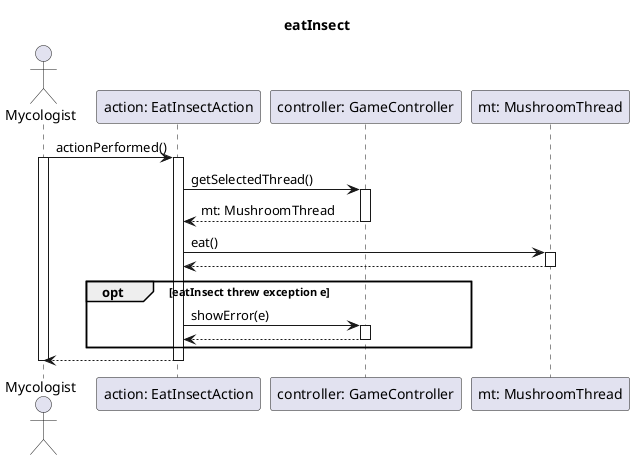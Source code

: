 @startuml eatInsectMVC

title eatInsect
actor "Mycologist" as mc
participant "action: EatInsectAction" as act
participant "controller: GameController" as ctr
participant "mt: MushroomThread" as mt

mc -> act: actionPerformed()
activate mc
activate act

act -> ctr: getSelectedThread()
activate ctr

act <-- ctr: mt: MushroomThread
deactivate ctr

act -> mt: eat()
activate mt

act <-- mt
deactivate mt

opt eatInsect threw exception e
    act -> ctr: showError(e)
    activate ctr

    act <-- ctr
    deactivate ctr
end

mc <-- act
deactivate act

deactivate mc

@enduml